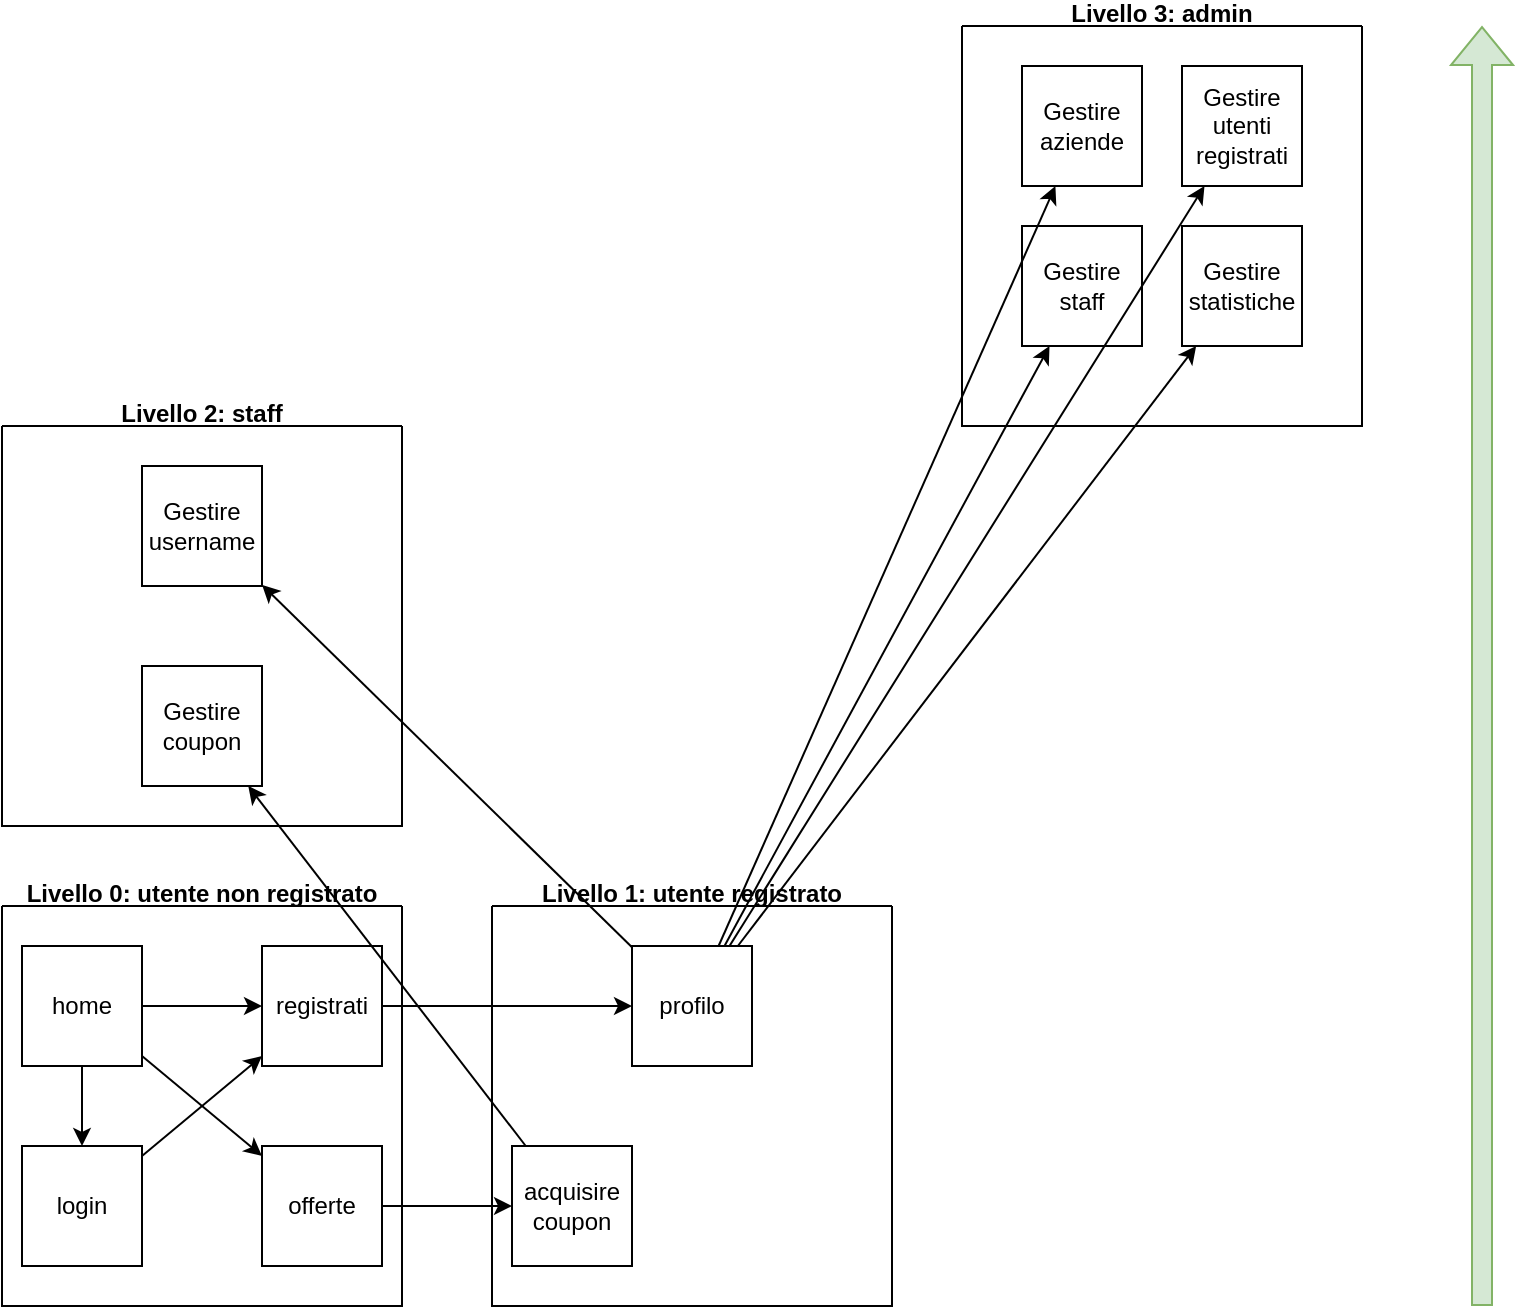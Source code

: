 <mxfile version="21.2.1" type="device">
  <diagram name="Page-1" id="5Wjml8LvbKuCekCIlpVB">
    <mxGraphModel dx="1434" dy="821" grid="1" gridSize="10" guides="1" tooltips="1" connect="1" arrows="1" fold="1" page="1" pageScale="1" pageWidth="850" pageHeight="1100" math="0" shadow="0">
      <root>
        <mxCell id="0" />
        <mxCell id="1" parent="0" />
        <mxCell id="LbNuNjGXB0X3-I9Suqgu-1" value="Livello 0: utente non registrato&#xa;" style="swimlane;startSize=0;" vertex="1" parent="1">
          <mxGeometry x="80" y="520" width="200" height="200" as="geometry">
            <mxRectangle x="320" y="330" width="50" height="40" as="alternateBounds" />
          </mxGeometry>
        </mxCell>
        <mxCell id="LbNuNjGXB0X3-I9Suqgu-8" value="registrati" style="rounded=0;whiteSpace=wrap;html=1;" vertex="1" parent="LbNuNjGXB0X3-I9Suqgu-1">
          <mxGeometry x="130" y="20" width="60" height="60" as="geometry" />
        </mxCell>
        <mxCell id="LbNuNjGXB0X3-I9Suqgu-9" value="login" style="rounded=0;whiteSpace=wrap;html=1;" vertex="1" parent="LbNuNjGXB0X3-I9Suqgu-1">
          <mxGeometry x="10" y="120" width="60" height="60" as="geometry" />
        </mxCell>
        <mxCell id="LbNuNjGXB0X3-I9Suqgu-10" value="home" style="rounded=0;whiteSpace=wrap;html=1;" vertex="1" parent="LbNuNjGXB0X3-I9Suqgu-1">
          <mxGeometry x="10" y="20" width="60" height="60" as="geometry" />
        </mxCell>
        <mxCell id="LbNuNjGXB0X3-I9Suqgu-11" value="" style="endArrow=classic;html=1;rounded=0;" edge="1" parent="LbNuNjGXB0X3-I9Suqgu-1" source="LbNuNjGXB0X3-I9Suqgu-10" target="LbNuNjGXB0X3-I9Suqgu-9">
          <mxGeometry width="50" height="50" relative="1" as="geometry">
            <mxPoint x="320" y="290" as="sourcePoint" />
            <mxPoint x="370" y="240" as="targetPoint" />
          </mxGeometry>
        </mxCell>
        <mxCell id="LbNuNjGXB0X3-I9Suqgu-12" value="" style="endArrow=classic;html=1;rounded=0;" edge="1" parent="LbNuNjGXB0X3-I9Suqgu-1" source="LbNuNjGXB0X3-I9Suqgu-9" target="LbNuNjGXB0X3-I9Suqgu-8">
          <mxGeometry width="50" height="50" relative="1" as="geometry">
            <mxPoint x="320" y="290" as="sourcePoint" />
            <mxPoint x="370" y="240" as="targetPoint" />
          </mxGeometry>
        </mxCell>
        <mxCell id="LbNuNjGXB0X3-I9Suqgu-16" value="offerte" style="rounded=0;whiteSpace=wrap;html=1;" vertex="1" parent="LbNuNjGXB0X3-I9Suqgu-1">
          <mxGeometry x="130" y="120" width="60" height="60" as="geometry" />
        </mxCell>
        <mxCell id="LbNuNjGXB0X3-I9Suqgu-17" value="" style="endArrow=classic;html=1;rounded=0;" edge="1" parent="LbNuNjGXB0X3-I9Suqgu-1" source="LbNuNjGXB0X3-I9Suqgu-10" target="LbNuNjGXB0X3-I9Suqgu-16">
          <mxGeometry width="50" height="50" relative="1" as="geometry">
            <mxPoint x="320" y="290" as="sourcePoint" />
            <mxPoint x="370" y="240" as="targetPoint" />
          </mxGeometry>
        </mxCell>
        <mxCell id="LbNuNjGXB0X3-I9Suqgu-19" value="" style="endArrow=classic;html=1;rounded=0;" edge="1" parent="LbNuNjGXB0X3-I9Suqgu-1" source="LbNuNjGXB0X3-I9Suqgu-10" target="LbNuNjGXB0X3-I9Suqgu-8">
          <mxGeometry width="50" height="50" relative="1" as="geometry">
            <mxPoint x="320" y="290" as="sourcePoint" />
            <mxPoint x="370" y="240" as="targetPoint" />
          </mxGeometry>
        </mxCell>
        <mxCell id="LbNuNjGXB0X3-I9Suqgu-2" value="Livello 1: utente registrato&#xa;" style="swimlane;startSize=0;" vertex="1" parent="1">
          <mxGeometry x="325" y="520" width="200" height="200" as="geometry" />
        </mxCell>
        <mxCell id="LbNuNjGXB0X3-I9Suqgu-15" value="profilo" style="rounded=0;whiteSpace=wrap;html=1;" vertex="1" parent="LbNuNjGXB0X3-I9Suqgu-2">
          <mxGeometry x="70" y="20" width="60" height="60" as="geometry" />
        </mxCell>
        <mxCell id="LbNuNjGXB0X3-I9Suqgu-20" value="acquisire coupon" style="rounded=0;whiteSpace=wrap;html=1;" vertex="1" parent="LbNuNjGXB0X3-I9Suqgu-2">
          <mxGeometry x="10" y="120" width="60" height="60" as="geometry" />
        </mxCell>
        <mxCell id="LbNuNjGXB0X3-I9Suqgu-3" value="Livello 2: staff&#xa;" style="swimlane;startSize=0;" vertex="1" parent="1">
          <mxGeometry x="80" y="280" width="200" height="200" as="geometry" />
        </mxCell>
        <mxCell id="LbNuNjGXB0X3-I9Suqgu-22" value="Gestire coupon" style="rounded=0;whiteSpace=wrap;html=1;" vertex="1" parent="LbNuNjGXB0X3-I9Suqgu-3">
          <mxGeometry x="70" y="120" width="60" height="60" as="geometry" />
        </mxCell>
        <mxCell id="LbNuNjGXB0X3-I9Suqgu-24" value="Gestire username" style="rounded=0;whiteSpace=wrap;html=1;" vertex="1" parent="LbNuNjGXB0X3-I9Suqgu-3">
          <mxGeometry x="70" y="20" width="60" height="60" as="geometry" />
        </mxCell>
        <mxCell id="LbNuNjGXB0X3-I9Suqgu-4" value="Livello 3: admin&#xa;" style="swimlane;startSize=0;" vertex="1" parent="1">
          <mxGeometry x="560" y="80" width="200" height="200" as="geometry" />
        </mxCell>
        <mxCell id="LbNuNjGXB0X3-I9Suqgu-26" value="Gestire aziende" style="rounded=0;whiteSpace=wrap;html=1;" vertex="1" parent="LbNuNjGXB0X3-I9Suqgu-4">
          <mxGeometry x="30" y="20" width="60" height="60" as="geometry" />
        </mxCell>
        <mxCell id="LbNuNjGXB0X3-I9Suqgu-27" value="Gestire utenti registrati" style="rounded=0;whiteSpace=wrap;html=1;" vertex="1" parent="LbNuNjGXB0X3-I9Suqgu-4">
          <mxGeometry x="110" y="20" width="60" height="60" as="geometry" />
        </mxCell>
        <mxCell id="LbNuNjGXB0X3-I9Suqgu-28" value="Gestire staff" style="rounded=0;whiteSpace=wrap;html=1;" vertex="1" parent="LbNuNjGXB0X3-I9Suqgu-4">
          <mxGeometry x="30" y="100" width="60" height="60" as="geometry" />
        </mxCell>
        <mxCell id="LbNuNjGXB0X3-I9Suqgu-29" value="Gestire statistiche" style="rounded=0;whiteSpace=wrap;html=1;" vertex="1" parent="LbNuNjGXB0X3-I9Suqgu-4">
          <mxGeometry x="110" y="100" width="60" height="60" as="geometry" />
        </mxCell>
        <mxCell id="LbNuNjGXB0X3-I9Suqgu-14" value="" style="endArrow=classic;html=1;rounded=0;" edge="1" parent="1" source="LbNuNjGXB0X3-I9Suqgu-8" target="LbNuNjGXB0X3-I9Suqgu-15">
          <mxGeometry width="50" height="50" relative="1" as="geometry">
            <mxPoint x="400" y="810" as="sourcePoint" />
            <mxPoint x="380" y="640" as="targetPoint" />
          </mxGeometry>
        </mxCell>
        <mxCell id="LbNuNjGXB0X3-I9Suqgu-21" value="" style="endArrow=classic;html=1;rounded=0;" edge="1" parent="1" source="LbNuNjGXB0X3-I9Suqgu-16" target="LbNuNjGXB0X3-I9Suqgu-20">
          <mxGeometry width="50" height="50" relative="1" as="geometry">
            <mxPoint x="400" y="810" as="sourcePoint" />
            <mxPoint x="450" y="760" as="targetPoint" />
          </mxGeometry>
        </mxCell>
        <mxCell id="LbNuNjGXB0X3-I9Suqgu-23" value="" style="endArrow=classic;html=1;rounded=0;" edge="1" parent="1" source="LbNuNjGXB0X3-I9Suqgu-20" target="LbNuNjGXB0X3-I9Suqgu-22">
          <mxGeometry width="50" height="50" relative="1" as="geometry">
            <mxPoint x="400" y="450" as="sourcePoint" />
            <mxPoint x="450" y="400" as="targetPoint" />
          </mxGeometry>
        </mxCell>
        <mxCell id="LbNuNjGXB0X3-I9Suqgu-25" value="" style="endArrow=classic;html=1;rounded=0;" edge="1" parent="1" source="LbNuNjGXB0X3-I9Suqgu-15" target="LbNuNjGXB0X3-I9Suqgu-24">
          <mxGeometry width="50" height="50" relative="1" as="geometry">
            <mxPoint x="400" y="450" as="sourcePoint" />
            <mxPoint x="450" y="400" as="targetPoint" />
          </mxGeometry>
        </mxCell>
        <mxCell id="LbNuNjGXB0X3-I9Suqgu-30" value="" style="endArrow=classic;html=1;rounded=0;" edge="1" parent="1" source="LbNuNjGXB0X3-I9Suqgu-15" target="LbNuNjGXB0X3-I9Suqgu-26">
          <mxGeometry width="50" height="50" relative="1" as="geometry">
            <mxPoint x="400" y="450" as="sourcePoint" />
            <mxPoint x="450" y="400" as="targetPoint" />
          </mxGeometry>
        </mxCell>
        <mxCell id="LbNuNjGXB0X3-I9Suqgu-31" value="" style="endArrow=classic;html=1;rounded=0;" edge="1" parent="1" source="LbNuNjGXB0X3-I9Suqgu-15" target="LbNuNjGXB0X3-I9Suqgu-27">
          <mxGeometry width="50" height="50" relative="1" as="geometry">
            <mxPoint x="400" y="450" as="sourcePoint" />
            <mxPoint x="450" y="400" as="targetPoint" />
          </mxGeometry>
        </mxCell>
        <mxCell id="LbNuNjGXB0X3-I9Suqgu-32" value="" style="endArrow=classic;html=1;rounded=0;" edge="1" parent="1" source="LbNuNjGXB0X3-I9Suqgu-15" target="LbNuNjGXB0X3-I9Suqgu-28">
          <mxGeometry width="50" height="50" relative="1" as="geometry">
            <mxPoint x="400" y="450" as="sourcePoint" />
            <mxPoint x="450" y="400" as="targetPoint" />
          </mxGeometry>
        </mxCell>
        <mxCell id="LbNuNjGXB0X3-I9Suqgu-33" value="" style="endArrow=classic;html=1;rounded=0;" edge="1" parent="1" source="LbNuNjGXB0X3-I9Suqgu-15" target="LbNuNjGXB0X3-I9Suqgu-29">
          <mxGeometry width="50" height="50" relative="1" as="geometry">
            <mxPoint x="400" y="450" as="sourcePoint" />
            <mxPoint x="450" y="400" as="targetPoint" />
          </mxGeometry>
        </mxCell>
        <mxCell id="LbNuNjGXB0X3-I9Suqgu-34" value="" style="shape=flexArrow;endArrow=classic;html=1;rounded=0;fillColor=#d5e8d4;strokeColor=#82b366;" edge="1" parent="1">
          <mxGeometry width="50" height="50" relative="1" as="geometry">
            <mxPoint x="820" y="720" as="sourcePoint" />
            <mxPoint x="820" y="80" as="targetPoint" />
          </mxGeometry>
        </mxCell>
      </root>
    </mxGraphModel>
  </diagram>
</mxfile>
